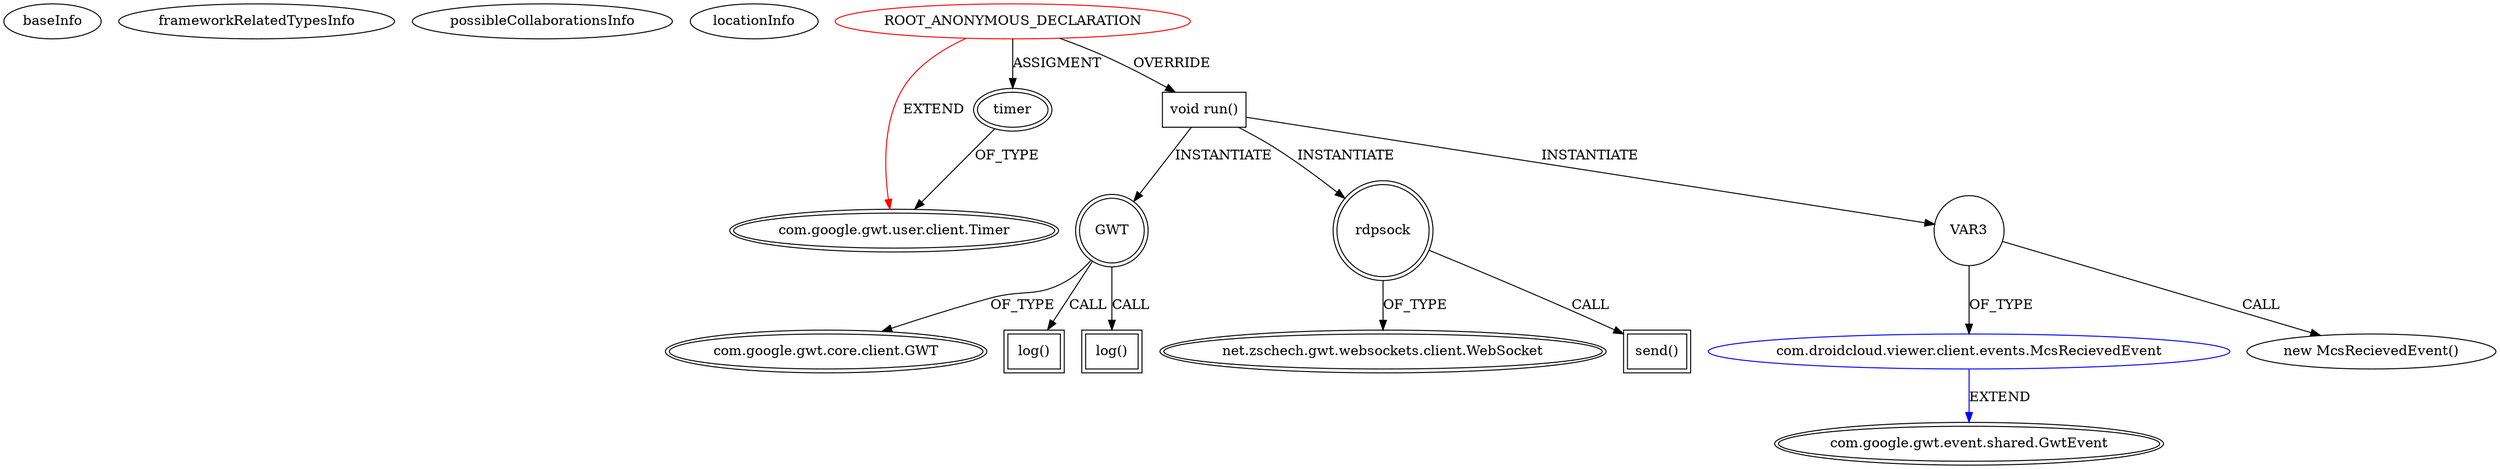 digraph {
baseInfo[graphId=837,category="extension_graph",isAnonymous=true,possibleRelation=true]
frameworkRelatedTypesInfo[0="com.google.gwt.user.client.Timer"]
possibleCollaborationsInfo[0="837~OVERRIDING_METHOD_DECLARATION-INSTANTIATION-~com.google.gwt.user.client.Timer ~com.google.gwt.event.shared.GwtEvent ~true~false"]
locationInfo[projectName="betacraft-RdpGwtClient",filePath="/betacraft-RdpGwtClient/RdpGwtClient-master/src/com/droidcloud/viewer/client/ISO.java",contextSignature="void onOpen(net.zschech.gwt.websockets.client.WebSocket)",graphId="837"]
0[label="ROOT_ANONYMOUS_DECLARATION",vertexType="ROOT_ANONYMOUS_DECLARATION",isFrameworkType=false,color=red]
1[label="com.google.gwt.user.client.Timer",vertexType="FRAMEWORK_CLASS_TYPE",isFrameworkType=true,peripheries=2]
2[label="timer",vertexType="OUTSIDE_VARIABLE_EXPRESION",isFrameworkType=true,peripheries=2]
4[label="void run()",vertexType="OVERRIDING_METHOD_DECLARATION",isFrameworkType=false,shape=box]
5[label="GWT",vertexType="VARIABLE_EXPRESION",isFrameworkType=true,peripheries=2,shape=circle]
7[label="com.google.gwt.core.client.GWT",vertexType="FRAMEWORK_CLASS_TYPE",isFrameworkType=true,peripheries=2]
6[label="log()",vertexType="INSIDE_CALL",isFrameworkType=true,peripheries=2,shape=box]
9[label="log()",vertexType="INSIDE_CALL",isFrameworkType=true,peripheries=2,shape=box]
10[label="rdpsock",vertexType="VARIABLE_EXPRESION",isFrameworkType=true,peripheries=2,shape=circle]
12[label="net.zschech.gwt.websockets.client.WebSocket",vertexType="FRAMEWORK_CLASS_TYPE",isFrameworkType=true,peripheries=2]
11[label="send()",vertexType="INSIDE_CALL",isFrameworkType=true,peripheries=2,shape=box]
14[label="VAR3",vertexType="VARIABLE_EXPRESION",isFrameworkType=false,shape=circle]
15[label="com.droidcloud.viewer.client.events.McsRecievedEvent",vertexType="REFERENCE_CLIENT_CLASS_DECLARATION",isFrameworkType=false,color=blue]
16[label="com.google.gwt.event.shared.GwtEvent",vertexType="FRAMEWORK_CLASS_TYPE",isFrameworkType=true,peripheries=2]
13[label="new McsRecievedEvent()",vertexType="CONSTRUCTOR_CALL",isFrameworkType=false]
0->1[label="EXTEND",color=red]
0->2[label="ASSIGMENT"]
2->1[label="OF_TYPE"]
0->4[label="OVERRIDE"]
4->5[label="INSTANTIATE"]
5->7[label="OF_TYPE"]
5->6[label="CALL"]
5->9[label="CALL"]
4->10[label="INSTANTIATE"]
10->12[label="OF_TYPE"]
10->11[label="CALL"]
4->14[label="INSTANTIATE"]
15->16[label="EXTEND",color=blue]
14->15[label="OF_TYPE"]
14->13[label="CALL"]
}
